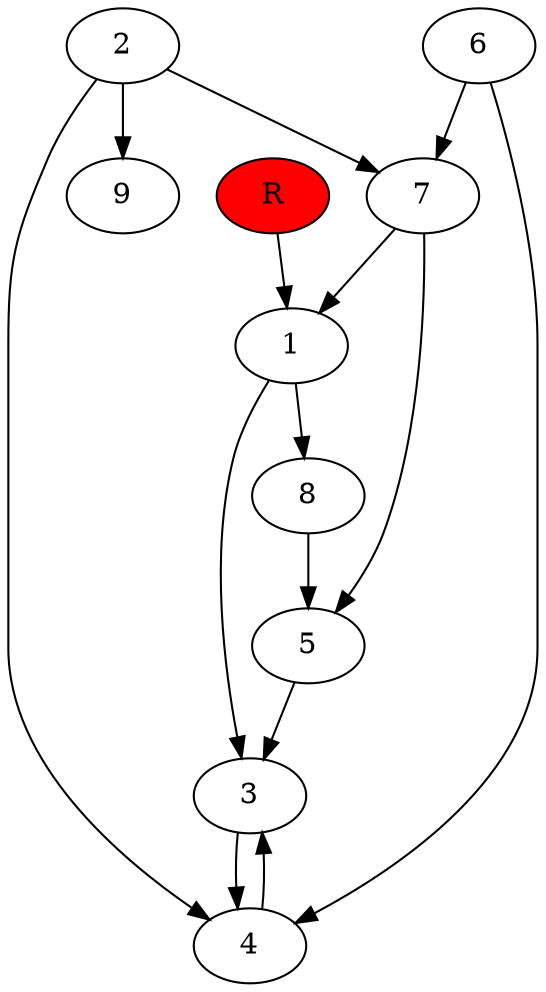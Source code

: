 digraph prb29441 {
	1
	2
	3
	4
	5
	6
	7
	8
	R [fillcolor="#ff0000" style=filled]
	1 -> 3
	1 -> 8
	2 -> 4
	2 -> 7
	2 -> 9
	3 -> 4
	4 -> 3
	5 -> 3
	6 -> 4
	6 -> 7
	7 -> 1
	7 -> 5
	8 -> 5
	R -> 1
}
